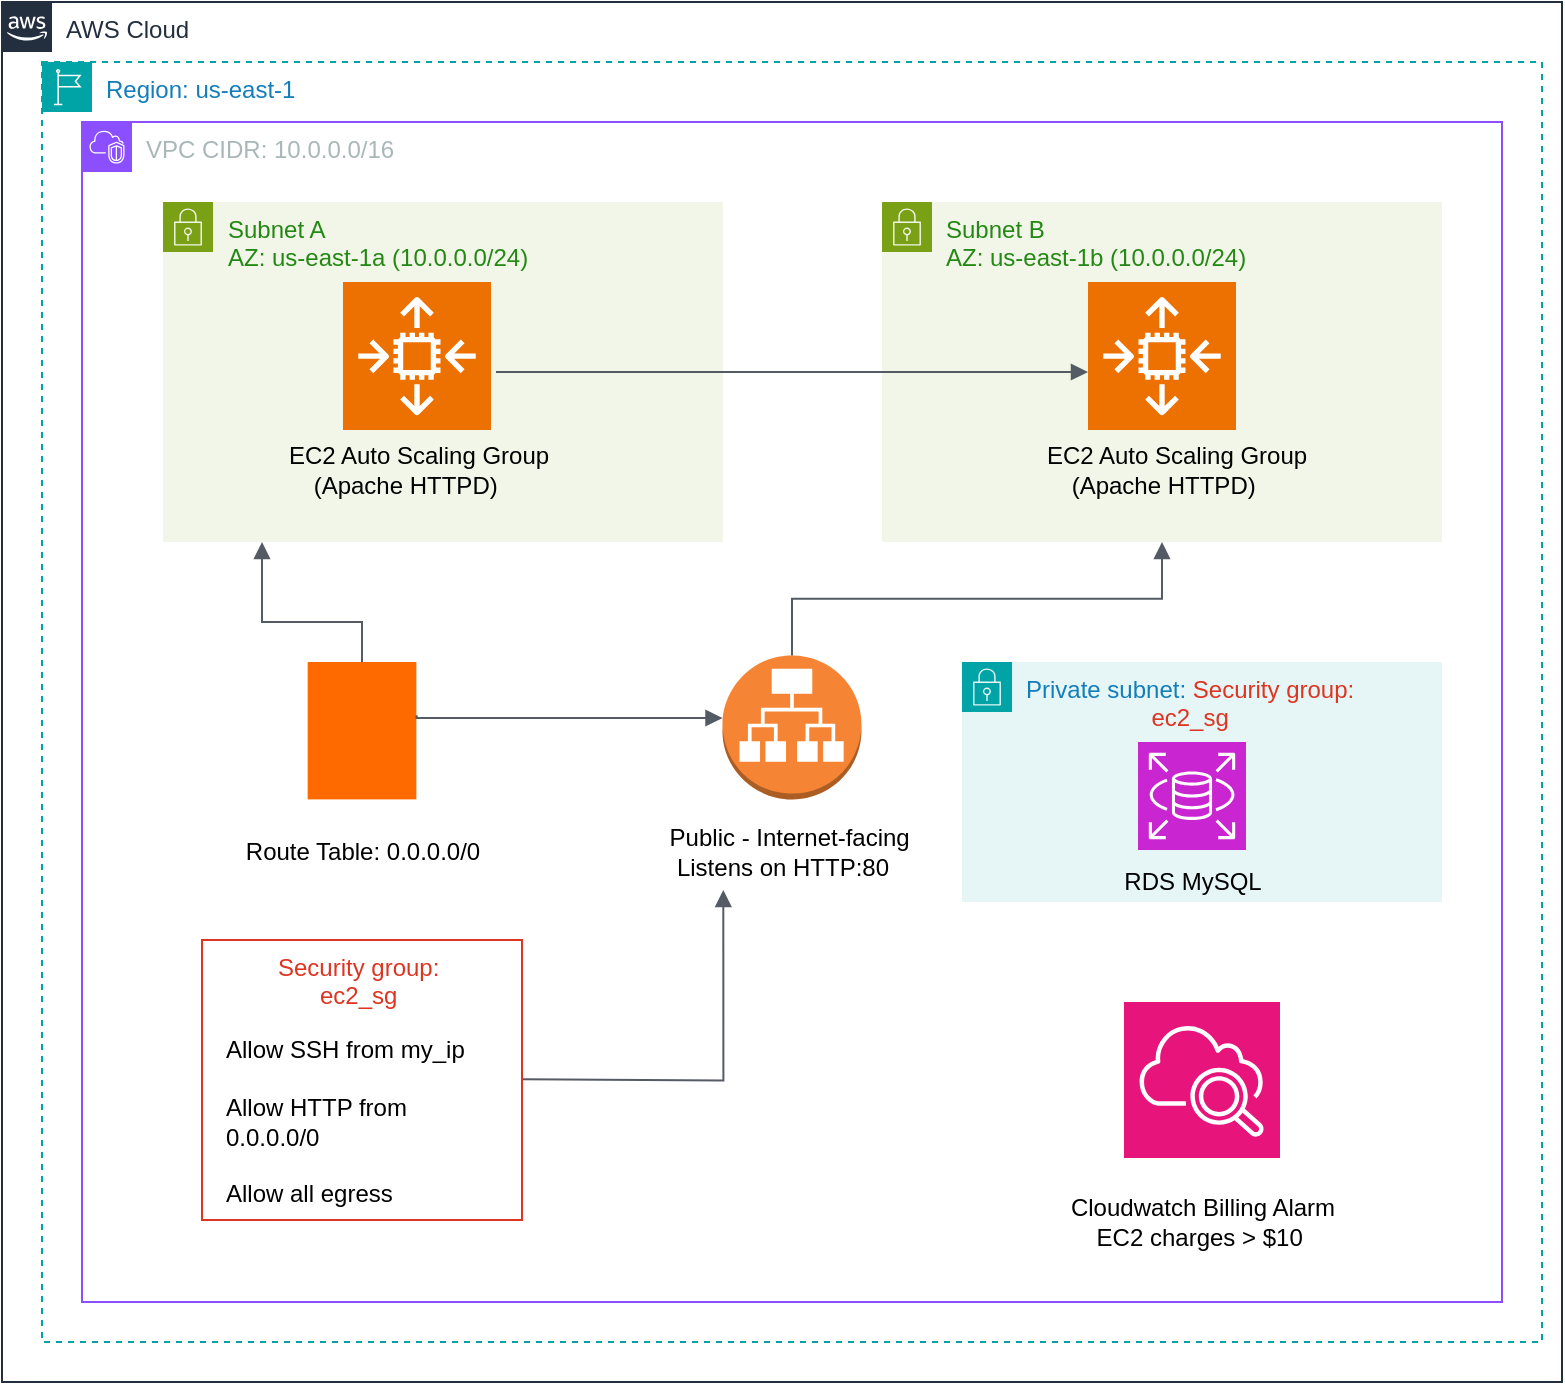 <mxfile version="27.2.0">
  <diagram name="Page-1" id="y02C1Spldfg-LODT__2Q">
    <mxGraphModel dx="651" dy="420" grid="1" gridSize="10" guides="1" tooltips="1" connect="1" arrows="1" fold="1" page="1" pageScale="1" pageWidth="850" pageHeight="1100" math="0" shadow="0">
      <root>
        <mxCell id="0" />
        <mxCell id="1" parent="0" />
        <mxCell id="PCfwFBIUofbuAxxBkB8--1" value="AWS Cloud" style="points=[[0,0],[0.25,0],[0.5,0],[0.75,0],[1,0],[1,0.25],[1,0.5],[1,0.75],[1,1],[0.75,1],[0.5,1],[0.25,1],[0,1],[0,0.75],[0,0.5],[0,0.25]];outlineConnect=0;gradientColor=none;html=1;whiteSpace=wrap;fontSize=12;fontStyle=0;container=1;pointerEvents=0;collapsible=0;recursiveResize=0;shape=mxgraph.aws4.group;grIcon=mxgraph.aws4.group_aws_cloud_alt;strokeColor=#232F3E;fillColor=none;verticalAlign=top;align=left;spacingLeft=30;fontColor=#232F3E;dashed=0;" vertex="1" parent="1">
          <mxGeometry x="20" y="20" width="780" height="690" as="geometry" />
        </mxCell>
        <mxCell id="PCfwFBIUofbuAxxBkB8--2" value="Region: us-east-1" style="points=[[0,0],[0.25,0],[0.5,0],[0.75,0],[1,0],[1,0.25],[1,0.5],[1,0.75],[1,1],[0.75,1],[0.5,1],[0.25,1],[0,1],[0,0.75],[0,0.5],[0,0.25]];outlineConnect=0;gradientColor=none;html=1;whiteSpace=wrap;fontSize=12;fontStyle=0;container=1;pointerEvents=0;collapsible=0;recursiveResize=0;shape=mxgraph.aws4.group;grIcon=mxgraph.aws4.group_region;strokeColor=#00A4A6;fillColor=none;verticalAlign=top;align=left;spacingLeft=30;fontColor=#147EBA;dashed=1;" vertex="1" parent="1">
          <mxGeometry x="40" y="50" width="750" height="640" as="geometry" />
        </mxCell>
        <mxCell id="PCfwFBIUofbuAxxBkB8--3" value="VPC&amp;nbsp;CIDR: 10.0.0.0/16&amp;nbsp;&amp;nbsp;" style="points=[[0,0],[0.25,0],[0.5,0],[0.75,0],[1,0],[1,0.25],[1,0.5],[1,0.75],[1,1],[0.75,1],[0.5,1],[0.25,1],[0,1],[0,0.75],[0,0.5],[0,0.25]];outlineConnect=0;gradientColor=none;html=1;whiteSpace=wrap;fontSize=12;fontStyle=0;container=1;pointerEvents=0;collapsible=0;recursiveResize=0;shape=mxgraph.aws4.group;grIcon=mxgraph.aws4.group_vpc2;strokeColor=#8C4FFF;fillColor=none;verticalAlign=top;align=left;spacingLeft=30;fontColor=#AAB7B8;dashed=0;" vertex="1" parent="PCfwFBIUofbuAxxBkB8--2">
          <mxGeometry x="20" y="30" width="710" height="590" as="geometry" />
        </mxCell>
        <mxCell id="PCfwFBIUofbuAxxBkB8--5" value="Subnet A&lt;div&gt;AZ: us-east-1a (10.0.0.0/24)&amp;nbsp; &amp;nbsp; &amp;nbsp;&lt;/div&gt;" style="points=[[0,0],[0.25,0],[0.5,0],[0.75,0],[1,0],[1,0.25],[1,0.5],[1,0.75],[1,1],[0.75,1],[0.5,1],[0.25,1],[0,1],[0,0.75],[0,0.5],[0,0.25]];outlineConnect=0;gradientColor=none;html=1;whiteSpace=wrap;fontSize=12;fontStyle=0;container=1;pointerEvents=0;collapsible=0;recursiveResize=0;shape=mxgraph.aws4.group;grIcon=mxgraph.aws4.group_security_group;grStroke=0;strokeColor=#7AA116;fillColor=#F2F6E8;verticalAlign=top;align=left;spacingLeft=30;fontColor=#248814;dashed=0;" vertex="1" parent="PCfwFBIUofbuAxxBkB8--3">
          <mxGeometry x="40.5" y="40" width="280" height="170" as="geometry" />
        </mxCell>
        <mxCell id="PCfwFBIUofbuAxxBkB8--11" value="" style="sketch=0;points=[[0,0,0],[0.25,0,0],[0.5,0,0],[0.75,0,0],[1,0,0],[0,1,0],[0.25,1,0],[0.5,1,0],[0.75,1,0],[1,1,0],[0,0.25,0],[0,0.5,0],[0,0.75,0],[1,0.25,0],[1,0.5,0],[1,0.75,0]];outlineConnect=0;fontColor=#232F3E;fillColor=#ED7100;strokeColor=#ffffff;dashed=0;verticalLabelPosition=bottom;verticalAlign=top;align=center;html=1;fontSize=12;fontStyle=0;aspect=fixed;shape=mxgraph.aws4.resourceIcon;resIcon=mxgraph.aws4.auto_scaling2;" vertex="1" parent="PCfwFBIUofbuAxxBkB8--5">
          <mxGeometry x="90" y="40" width="74" height="74" as="geometry" />
        </mxCell>
        <mxCell id="PCfwFBIUofbuAxxBkB8--19" value="EC2 Auto Scaling Group&lt;div&gt;(Apache HTTPD)&amp;nbsp; &amp;nbsp;&amp;nbsp;&lt;/div&gt;" style="text;html=1;align=center;verticalAlign=middle;resizable=0;points=[];autosize=1;strokeColor=none;fillColor=none;" vertex="1" parent="PCfwFBIUofbuAxxBkB8--5">
          <mxGeometry x="52" y="114" width="150" height="40" as="geometry" />
        </mxCell>
        <mxCell id="PCfwFBIUofbuAxxBkB8--10" value="Subnet B&lt;div&gt;AZ: us-east-1b&amp;nbsp;&lt;span style=&quot;background-color: transparent; color: light-dark(rgb(36, 136, 20), rgb(85, 171, 71));&quot;&gt;(10.0.0.0/24)&amp;nbsp;&lt;/span&gt;&lt;/div&gt;" style="points=[[0,0],[0.25,0],[0.5,0],[0.75,0],[1,0],[1,0.25],[1,0.5],[1,0.75],[1,1],[0.75,1],[0.5,1],[0.25,1],[0,1],[0,0.75],[0,0.5],[0,0.25]];outlineConnect=0;gradientColor=none;html=1;whiteSpace=wrap;fontSize=12;fontStyle=0;container=1;pointerEvents=0;collapsible=0;recursiveResize=0;shape=mxgraph.aws4.group;grIcon=mxgraph.aws4.group_security_group;grStroke=0;strokeColor=#7AA116;fillColor=#F2F6E8;verticalAlign=top;align=left;spacingLeft=30;fontColor=#248814;dashed=0;" vertex="1" parent="PCfwFBIUofbuAxxBkB8--3">
          <mxGeometry x="400" y="40" width="280" height="170" as="geometry" />
        </mxCell>
        <mxCell id="PCfwFBIUofbuAxxBkB8--12" value="" style="sketch=0;points=[[0,0,0],[0.25,0,0],[0.5,0,0],[0.75,0,0],[1,0,0],[0,1,0],[0.25,1,0],[0.5,1,0],[0.75,1,0],[1,1,0],[0,0.25,0],[0,0.5,0],[0,0.75,0],[1,0.25,0],[1,0.5,0],[1,0.75,0]];outlineConnect=0;fontColor=#232F3E;fillColor=#ED7100;strokeColor=#ffffff;dashed=0;verticalLabelPosition=bottom;verticalAlign=top;align=center;html=1;fontSize=12;fontStyle=0;aspect=fixed;shape=mxgraph.aws4.resourceIcon;resIcon=mxgraph.aws4.auto_scaling2;" vertex="1" parent="PCfwFBIUofbuAxxBkB8--10">
          <mxGeometry x="103" y="40" width="74" height="74" as="geometry" />
        </mxCell>
        <mxCell id="PCfwFBIUofbuAxxBkB8--26" value="EC2 Auto Scaling Group&lt;div&gt;(Apache HTTPD)&amp;nbsp; &amp;nbsp;&amp;nbsp;&lt;/div&gt;" style="text;html=1;align=center;verticalAlign=middle;resizable=0;points=[];autosize=1;strokeColor=none;fillColor=none;" vertex="1" parent="PCfwFBIUofbuAxxBkB8--10">
          <mxGeometry x="72" y="114" width="150" height="40" as="geometry" />
        </mxCell>
        <mxCell id="PCfwFBIUofbuAxxBkB8--13" value="" style="outlineConnect=0;dashed=0;verticalLabelPosition=bottom;verticalAlign=top;align=center;html=1;shape=mxgraph.aws3.application_load_balancer;fillColor=#F58534;gradientColor=none;" vertex="1" parent="PCfwFBIUofbuAxxBkB8--3">
          <mxGeometry x="320.25" y="266.7" width="69.5" height="72" as="geometry" />
        </mxCell>
        <mxCell id="PCfwFBIUofbuAxxBkB8--14" value="" style="points=[];aspect=fixed;html=1;align=center;shadow=0;dashed=0;fillColor=#FF6A00;strokeColor=none;shape=mxgraph.alibaba_cloud.route_table;" vertex="1" parent="PCfwFBIUofbuAxxBkB8--3">
          <mxGeometry x="112.83" y="270.0" width="54.35" height="68.7" as="geometry" />
        </mxCell>
        <mxCell id="PCfwFBIUofbuAxxBkB8--15" value="Security group:&amp;nbsp;&lt;div&gt;ec2_sg&amp;nbsp;&lt;/div&gt;" style="fillColor=none;strokeColor=#DD3522;verticalAlign=top;fontStyle=0;fontColor=#DD3522;whiteSpace=wrap;html=1;" vertex="1" parent="PCfwFBIUofbuAxxBkB8--3">
          <mxGeometry x="60" y="409" width="160" height="140" as="geometry" />
        </mxCell>
        <mxCell id="PCfwFBIUofbuAxxBkB8--17" value="" style="sketch=0;points=[[0,0,0],[0.25,0,0],[0.5,0,0],[0.75,0,0],[1,0,0],[0,1,0],[0.25,1,0],[0.5,1,0],[0.75,1,0],[1,1,0],[0,0.25,0],[0,0.5,0],[0,0.75,0],[1,0.25,0],[1,0.5,0],[1,0.75,0]];points=[[0,0,0],[0.25,0,0],[0.5,0,0],[0.75,0,0],[1,0,0],[0,1,0],[0.25,1,0],[0.5,1,0],[0.75,1,0],[1,1,0],[0,0.25,0],[0,0.5,0],[0,0.75,0],[1,0.25,0],[1,0.5,0],[1,0.75,0]];outlineConnect=0;fontColor=#232F3E;fillColor=#E7157B;strokeColor=#ffffff;dashed=0;verticalLabelPosition=bottom;verticalAlign=top;align=center;html=1;fontSize=12;fontStyle=0;aspect=fixed;shape=mxgraph.aws4.resourceIcon;resIcon=mxgraph.aws4.cloudwatch_2;" vertex="1" parent="PCfwFBIUofbuAxxBkB8--3">
          <mxGeometry x="521" y="440" width="78" height="78" as="geometry" />
        </mxCell>
        <mxCell id="PCfwFBIUofbuAxxBkB8--18" value="&lt;div&gt;Public - Internet-facing&amp;nbsp;&lt;/div&gt;&lt;div&gt;&lt;span style=&quot;background-color: transparent; color: light-dark(rgb(0, 0, 0), rgb(255, 255, 255));&quot;&gt;Listens on HTTP:80&amp;nbsp; &amp;nbsp;&lt;/span&gt;&lt;/div&gt;" style="text;html=1;align=center;verticalAlign=middle;resizable=0;points=[];autosize=1;strokeColor=none;fillColor=none;" vertex="1" parent="PCfwFBIUofbuAxxBkB8--3">
          <mxGeometry x="280" y="345" width="150" height="40" as="geometry" />
        </mxCell>
        <mxCell id="PCfwFBIUofbuAxxBkB8--20" value="Private subnet:&amp;nbsp;&lt;span style=&quot;color: light-dark(rgb(221, 53, 34), rgb(255, 133, 117)); text-align: center; background-color: transparent;&quot;&gt;Security group:&amp;nbsp;&lt;/span&gt;&lt;div&gt;&lt;div style=&quot;color: rgb(221, 53, 34); text-align: center;&quot;&gt;ec2_sg&amp;nbsp;&lt;/div&gt;&lt;/div&gt;" style="points=[[0,0],[0.25,0],[0.5,0],[0.75,0],[1,0],[1,0.25],[1,0.5],[1,0.75],[1,1],[0.75,1],[0.5,1],[0.25,1],[0,1],[0,0.75],[0,0.5],[0,0.25]];outlineConnect=0;gradientColor=none;html=1;whiteSpace=wrap;fontSize=12;fontStyle=0;container=1;pointerEvents=0;collapsible=0;recursiveResize=0;shape=mxgraph.aws4.group;grIcon=mxgraph.aws4.group_security_group;grStroke=0;strokeColor=#00A4A6;fillColor=#E6F6F7;verticalAlign=top;align=left;spacingLeft=30;fontColor=#147EBA;dashed=0;" vertex="1" parent="PCfwFBIUofbuAxxBkB8--3">
          <mxGeometry x="440" y="270" width="240" height="120" as="geometry" />
        </mxCell>
        <mxCell id="PCfwFBIUofbuAxxBkB8--22" value="" style="sketch=0;points=[[0,0,0],[0.25,0,0],[0.5,0,0],[0.75,0,0],[1,0,0],[0,1,0],[0.25,1,0],[0.5,1,0],[0.75,1,0],[1,1,0],[0,0.25,0],[0,0.5,0],[0,0.75,0],[1,0.25,0],[1,0.5,0],[1,0.75,0]];outlineConnect=0;fontColor=#232F3E;fillColor=#C925D1;strokeColor=#ffffff;dashed=0;verticalLabelPosition=bottom;verticalAlign=top;align=center;html=1;fontSize=12;fontStyle=0;aspect=fixed;shape=mxgraph.aws4.resourceIcon;resIcon=mxgraph.aws4.rds;" vertex="1" parent="PCfwFBIUofbuAxxBkB8--20">
          <mxGeometry x="88" y="40" width="54" height="54" as="geometry" />
        </mxCell>
        <mxCell id="PCfwFBIUofbuAxxBkB8--27" value="RDS MySQL" style="text;html=1;align=center;verticalAlign=middle;resizable=0;points=[];autosize=1;strokeColor=none;fillColor=none;" vertex="1" parent="PCfwFBIUofbuAxxBkB8--20">
          <mxGeometry x="70" y="95" width="90" height="30" as="geometry" />
        </mxCell>
        <mxCell id="PCfwFBIUofbuAxxBkB8--29" value="Route Table:&amp;nbsp;0.0.0.0/0" style="text;html=1;align=center;verticalAlign=middle;resizable=0;points=[];autosize=1;strokeColor=none;fillColor=none;" vertex="1" parent="PCfwFBIUofbuAxxBkB8--3">
          <mxGeometry x="70" y="350" width="140" height="30" as="geometry" />
        </mxCell>
        <mxCell id="PCfwFBIUofbuAxxBkB8--31" value="Cloudwatch Billing Alarm&lt;div&gt;EC2 charges &amp;gt; $10&amp;nbsp;&lt;/div&gt;" style="text;html=1;align=center;verticalAlign=middle;resizable=0;points=[];autosize=1;strokeColor=none;fillColor=none;" vertex="1" parent="PCfwFBIUofbuAxxBkB8--3">
          <mxGeometry x="480" y="530" width="160" height="40" as="geometry" />
        </mxCell>
        <mxCell id="PCfwFBIUofbuAxxBkB8--33" value="&lt;div&gt;Allow SSH from my_ip&lt;/div&gt;&lt;div&gt;&lt;span style=&quot;background-color: transparent; color: light-dark(rgb(0, 0, 0), rgb(255, 255, 255));&quot;&gt;&lt;br&gt;&lt;/span&gt;&lt;/div&gt;&lt;div&gt;&lt;span style=&quot;background-color: transparent; color: light-dark(rgb(0, 0, 0), rgb(255, 255, 255));&quot;&gt;Allow HTTP from 0.0.0.0/0&amp;nbsp; &amp;nbsp;&lt;/span&gt;&lt;/div&gt;&lt;div&gt;&lt;span style=&quot;background-color: transparent; color: light-dark(rgb(0, 0, 0), rgb(255, 255, 255));&quot;&gt;&lt;br&gt;&lt;/span&gt;&lt;/div&gt;&lt;div&gt;&lt;span style=&quot;background-color: transparent; color: light-dark(rgb(0, 0, 0), rgb(255, 255, 255));&quot;&gt;Allow all egress&amp;nbsp; &amp;nbsp; &amp;nbsp; &amp;nbsp;&amp;nbsp;&lt;/span&gt;&lt;/div&gt;" style="text;html=1;align=left;verticalAlign=middle;whiteSpace=wrap;rounded=0;" vertex="1" parent="PCfwFBIUofbuAxxBkB8--3">
          <mxGeometry x="70" y="440" width="130" height="120" as="geometry" />
        </mxCell>
        <mxCell id="PCfwFBIUofbuAxxBkB8--39" value="" style="edgeStyle=orthogonalEdgeStyle;html=1;endArrow=none;elbow=vertical;startArrow=block;startFill=1;strokeColor=#545B64;rounded=0;" edge="1" parent="PCfwFBIUofbuAxxBkB8--3" source="PCfwFBIUofbuAxxBkB8--5" target="PCfwFBIUofbuAxxBkB8--14">
          <mxGeometry width="100" relative="1" as="geometry">
            <mxPoint x="90" y="240" as="sourcePoint" />
            <mxPoint x="140" y="250" as="targetPoint" />
            <Array as="points">
              <mxPoint x="90" y="250" />
              <mxPoint x="140" y="250" />
            </Array>
          </mxGeometry>
        </mxCell>
        <mxCell id="PCfwFBIUofbuAxxBkB8--40" value="" style="edgeStyle=orthogonalEdgeStyle;html=1;endArrow=block;elbow=vertical;startArrow=none;endFill=1;strokeColor=#545B64;rounded=0;exitX=1.003;exitY=0.388;exitDx=0;exitDy=0;exitPerimeter=0;" edge="1" parent="PCfwFBIUofbuAxxBkB8--3" source="PCfwFBIUofbuAxxBkB8--14" target="PCfwFBIUofbuAxxBkB8--13">
          <mxGeometry width="100" relative="1" as="geometry">
            <mxPoint x="180" y="298" as="sourcePoint" />
            <mxPoint x="280" y="298" as="targetPoint" />
            <Array as="points">
              <mxPoint x="167" y="298" />
            </Array>
          </mxGeometry>
        </mxCell>
        <mxCell id="PCfwFBIUofbuAxxBkB8--42" value="" style="edgeStyle=orthogonalEdgeStyle;html=1;endArrow=block;elbow=vertical;startArrow=none;endFill=1;strokeColor=#545B64;rounded=0;exitX=0.5;exitY=0;exitDx=0;exitDy=0;exitPerimeter=0;" edge="1" parent="PCfwFBIUofbuAxxBkB8--3" source="PCfwFBIUofbuAxxBkB8--13" target="PCfwFBIUofbuAxxBkB8--10">
          <mxGeometry width="100" relative="1" as="geometry">
            <mxPoint x="350" y="250" as="sourcePoint" />
            <mxPoint x="450" y="240" as="targetPoint" />
          </mxGeometry>
        </mxCell>
        <mxCell id="PCfwFBIUofbuAxxBkB8--45" value="" style="edgeStyle=orthogonalEdgeStyle;html=1;endArrow=block;elbow=vertical;startArrow=none;endFill=1;strokeColor=#545B64;rounded=0;exitX=1.034;exitY=0.608;exitDx=0;exitDy=0;exitPerimeter=0;" edge="1" parent="PCfwFBIUofbuAxxBkB8--3" source="PCfwFBIUofbuAxxBkB8--11" target="PCfwFBIUofbuAxxBkB8--12">
          <mxGeometry width="100" relative="1" as="geometry">
            <mxPoint x="242.5" y="124.5" as="sourcePoint" />
            <mxPoint x="490" y="126" as="targetPoint" />
            <Array as="points">
              <mxPoint x="430" y="125" />
              <mxPoint x="430" y="125" />
            </Array>
          </mxGeometry>
        </mxCell>
        <mxCell id="PCfwFBIUofbuAxxBkB8--47" value="" style="edgeStyle=orthogonalEdgeStyle;html=1;endArrow=block;elbow=vertical;startArrow=none;endFill=1;strokeColor=#545B64;rounded=0;entryX=0.271;entryY=0.975;entryDx=0;entryDy=0;entryPerimeter=0;" edge="1" parent="PCfwFBIUofbuAxxBkB8--3" target="PCfwFBIUofbuAxxBkB8--18">
          <mxGeometry width="100" relative="1" as="geometry">
            <mxPoint x="220.5" y="478.67" as="sourcePoint" />
            <mxPoint x="320.5" y="478.67" as="targetPoint" />
          </mxGeometry>
        </mxCell>
      </root>
    </mxGraphModel>
  </diagram>
</mxfile>
